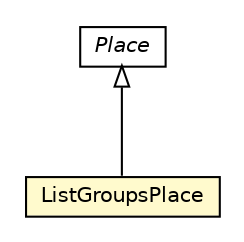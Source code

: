 #!/usr/local/bin/dot
#
# Class diagram 
# Generated by UMLGraph version 5.4 (http://www.umlgraph.org/)
#

digraph G {
	edge [fontname="Helvetica",fontsize=10,labelfontname="Helvetica",labelfontsize=10];
	node [fontname="Helvetica",fontsize=10,shape=plaintext];
	nodesep=0.25;
	ranksep=0.5;
	// hu.sch.kfc.client.place.ListGroupsPlace
	c6793 [label=<<table title="hu.sch.kfc.client.place.ListGroupsPlace" border="0" cellborder="1" cellspacing="0" cellpadding="2" port="p" bgcolor="lemonChiffon" href="./ListGroupsPlace.html">
		<tr><td><table border="0" cellspacing="0" cellpadding="1">
<tr><td align="center" balign="center"> ListGroupsPlace </td></tr>
		</table></td></tr>
		</table>>, URL="./ListGroupsPlace.html", fontname="Helvetica", fontcolor="black", fontsize=10.0];
	//hu.sch.kfc.client.place.ListGroupsPlace extends com.google.gwt.place.shared.Place
	c6873:p -> c6793:p [dir=back,arrowtail=empty];
	// com.google.gwt.place.shared.Place
	c6873 [label=<<table title="com.google.gwt.place.shared.Place" border="0" cellborder="1" cellspacing="0" cellpadding="2" port="p">
		<tr><td><table border="0" cellspacing="0" cellpadding="1">
<tr><td align="center" balign="center"><font face="Helvetica-Oblique"> Place </font></td></tr>
		</table></td></tr>
		</table>>, URL="null", fontname="Helvetica", fontcolor="black", fontsize=10.0];
}

